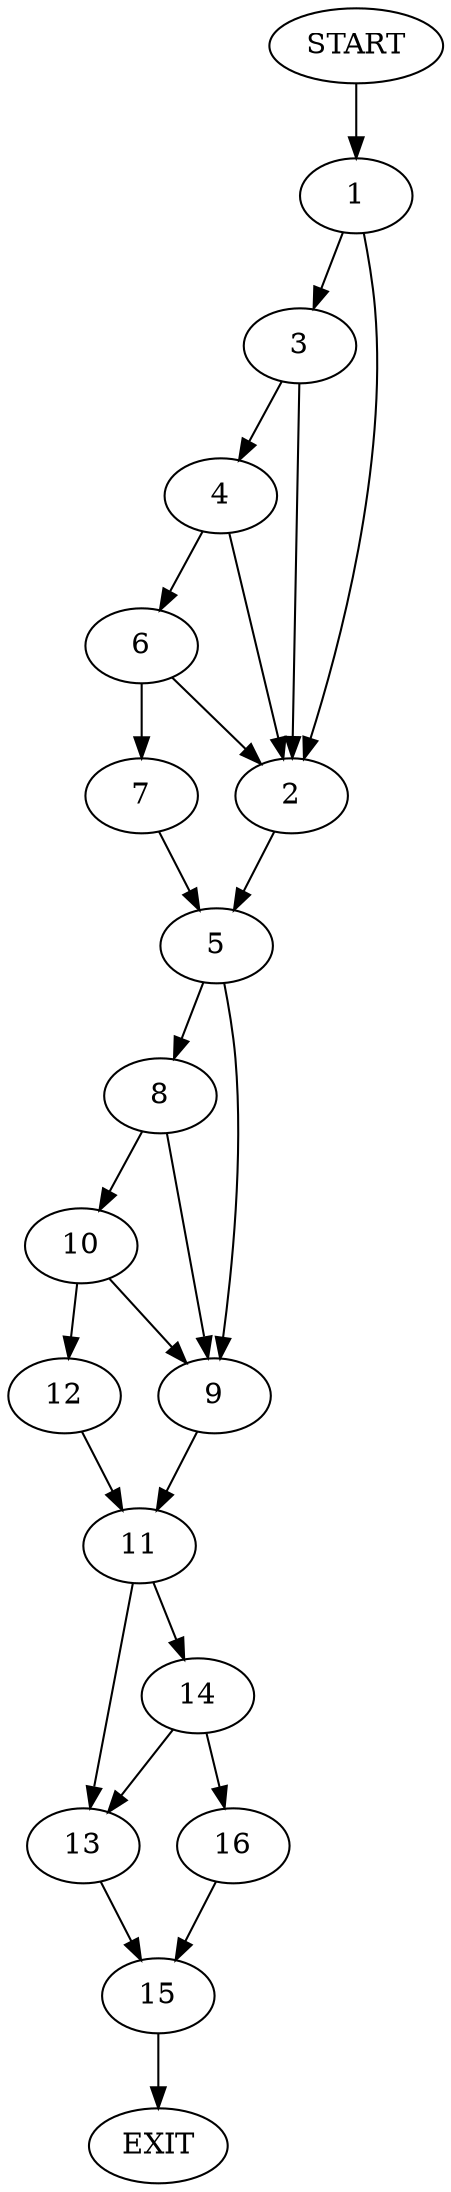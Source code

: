 digraph {
0 [label="START"]
17 [label="EXIT"]
0 -> 1
1 -> 2
1 -> 3
3 -> 4
3 -> 2
2 -> 5
4 -> 6
4 -> 2
6 -> 7
6 -> 2
7 -> 5
5 -> 8
5 -> 9
8 -> 10
8 -> 9
9 -> 11
10 -> 12
10 -> 9
12 -> 11
11 -> 13
11 -> 14
13 -> 15
14 -> 16
14 -> 13
16 -> 15
15 -> 17
}
